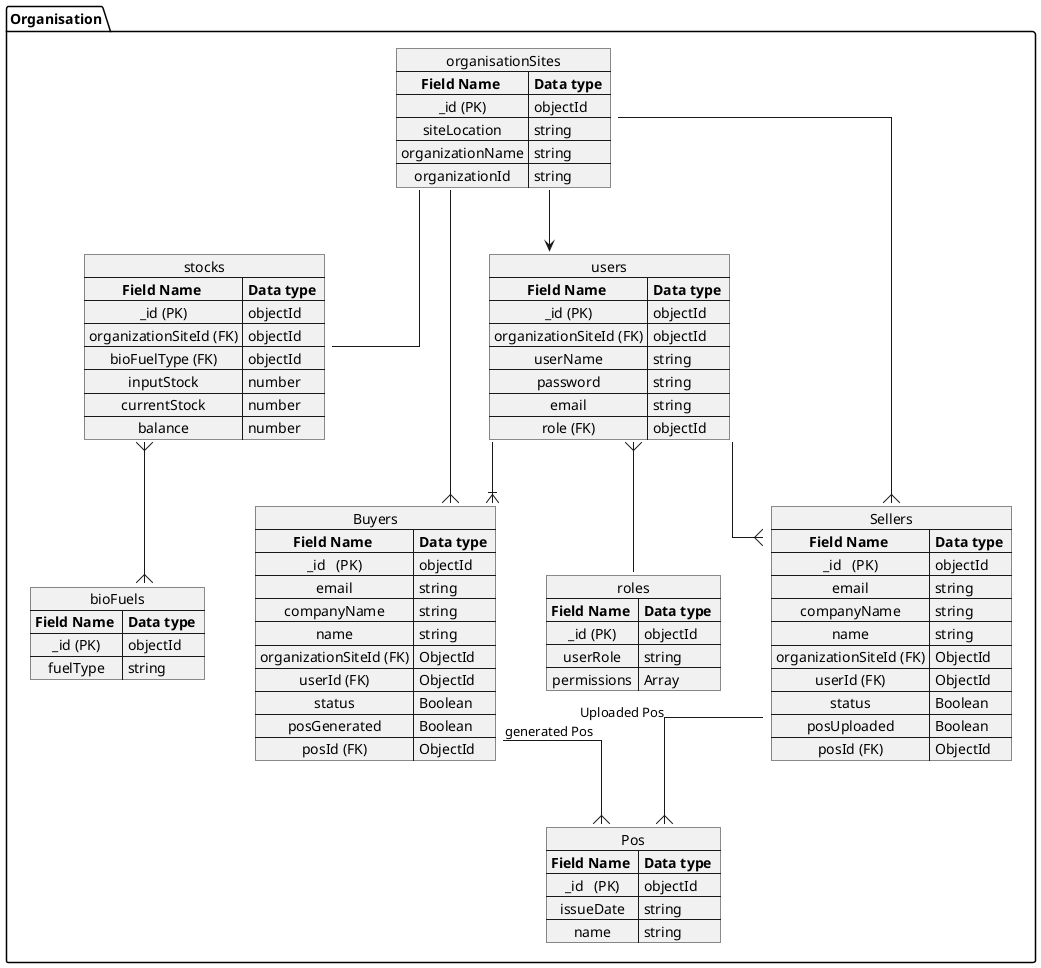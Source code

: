 @startuml
hide circle
skinparam linetype ortho
package Organisation {
map organisationSites {
 **Field Name ** => **Data type **
_id (PK)	=>	objectId
siteLocation	=>	string
organizationName	=>	string
organizationId	=>	string
}
map users {
 **Field Name ** => **Data type **
_id (PK)	=>	objectId
organizationSiteId (FK)		=>	objectId
userName	=>	string
password	=>	string
email	=>	string
role (FK)	=>	objectId
}
map roles {
 **Field Name ** => **Data type **
_id (PK)	=>	objectId
userRole	=>	string
permissions	=>	Array
}
map bioFuels {
 **Field Name ** => **Data type **
_id (PK)	=>	objectId
fuelType	=>	string
}
map stocks {
 **Field Name ** => **Data type **
_id (PK)	=>	objectId
organizationSiteId (FK)	=>	objectId
bioFuelType (FK)	=>	objectId
inputStock	=>	number
currentStock	=>	number
balance	=>	number
}
map Buyers {
 **Field Name ** => **Data type **
_id	(PK) =>	objectId
email	=>	string
companyName	=>	string
name	=>	string
organizationSiteId (FK)	=>	ObjectId
userId (FK)	=>	ObjectId
status	=>	Boolean
posGenerated	=>	Boolean
posId (FK)	=>	ObjectId
}
map Sellers {
 **Field Name ** => **Data type **
_id	(PK) =>	objectId
email	=>	string
companyName	=>	string
name	=>	string
organizationSiteId (FK)	=>	ObjectId
userId (FK)	=>	ObjectId
status	=>	Boolean
posUploaded	=>	Boolean
posId (FK)	=>	ObjectId
}
map Pos {
 **Field Name ** => **Data type **
_id	(PK) =>	objectId
issueDate		=>string
name		=>string
 }
}


'organisation --> organisationSites
organisationSites  --> users
organisationSites -- stocks
stocks  }--{ bioFuels
users  }-- roles
organisationSites --{ Buyers
organisationSites  --{ Sellers
users  --{ Sellers
users  --|{ Buyers
Buyers  --{ Pos : generated Pos
Sellers  --{ Pos : Uploaded Pos


@enduml
